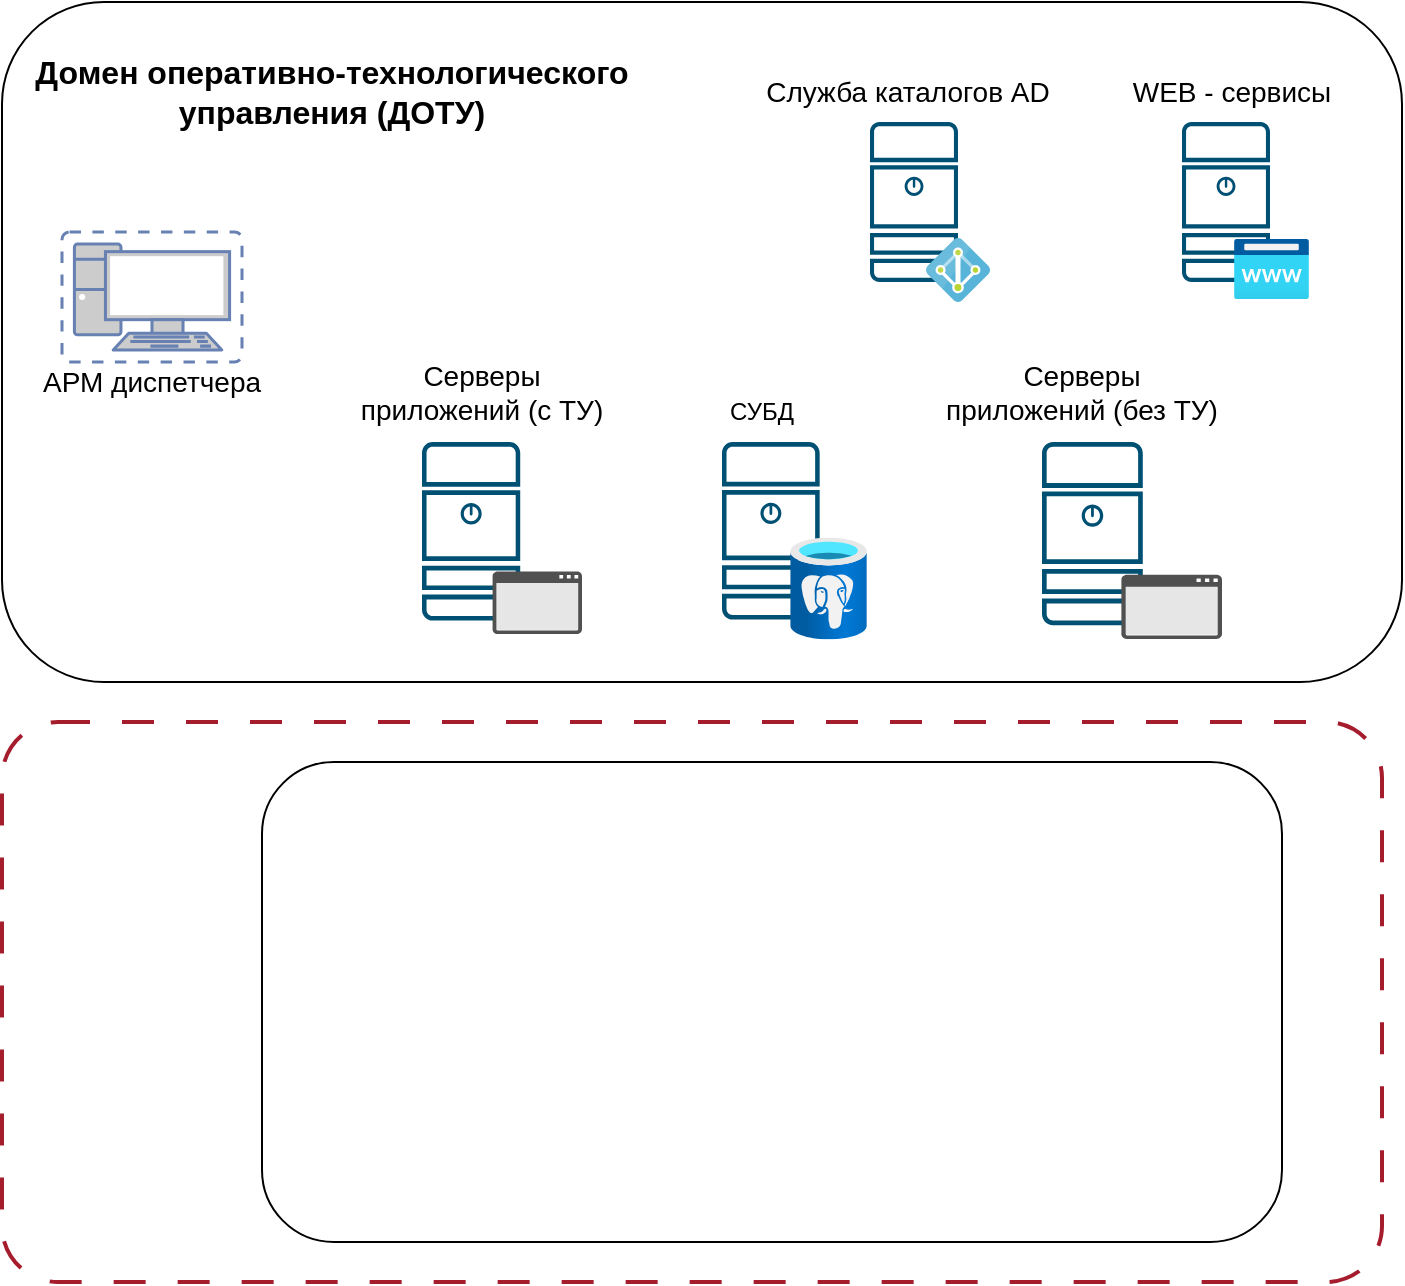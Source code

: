 <mxfile version="28.2.7">
  <diagram name="Страница — 1" id="tg3USUmfea0GnftBFbyw">
    <mxGraphModel dx="983" dy="520" grid="1" gridSize="10" guides="1" tooltips="1" connect="1" arrows="1" fold="1" page="1" pageScale="1" pageWidth="827" pageHeight="1169" math="0" shadow="0">
      <root>
        <mxCell id="0" />
        <mxCell id="1" parent="0" />
        <mxCell id="JiDbIx2vVGZ_7LprIlS1-1" value="" style="rounded=1;whiteSpace=wrap;html=1;movable=1;resizable=1;rotatable=1;deletable=1;editable=1;locked=0;connectable=1;labelPosition=center;verticalLabelPosition=middle;align=center;verticalAlign=middle;flipH=1;" parent="1" vertex="1">
          <mxGeometry x="40" y="40" width="700" height="340" as="geometry" />
        </mxCell>
        <mxCell id="JiDbIx2vVGZ_7LprIlS1-2" value="" style="group" parent="1" vertex="1" connectable="0">
          <mxGeometry x="400" y="260" width="80" height="101" as="geometry" />
        </mxCell>
        <mxCell id="JiDbIx2vVGZ_7LprIlS1-3" value="" style="rounded=1;whiteSpace=wrap;html=1;strokeColor=#FFFFFF;container=0;" parent="JiDbIx2vVGZ_7LprIlS1-2" vertex="1">
          <mxGeometry width="49.412" height="88.791" as="geometry" />
        </mxCell>
        <mxCell id="JiDbIx2vVGZ_7LprIlS1-4" value="" style="sketch=0;points=[[0.015,0.015,0],[0.985,0.015,0],[0.985,0.985,0],[0.015,0.985,0],[0.25,0,0],[0.5,0,0],[0.75,0,0],[1,0.25,0],[1,0.5,0],[1,0.75,0],[0.75,1,0],[0.5,1,0],[0.25,1,0],[0,0.75,0],[0,0.5,0],[0,0.25,0]];verticalLabelPosition=bottom;html=1;verticalAlign=top;aspect=fixed;align=center;pointerEvents=1;shape=mxgraph.cisco19.server;fillColor=#005073;strokeColor=none;fontSize=10;container=0;" parent="JiDbIx2vVGZ_7LprIlS1-2" vertex="1">
          <mxGeometry width="48.835" height="88.791" as="geometry" />
        </mxCell>
        <mxCell id="JiDbIx2vVGZ_7LprIlS1-5" value="" style="image;aspect=fixed;html=1;points=[];align=center;fontSize=12;image=img/lib/azure2/databases/Azure_Database_PostgreSQL_Server.svg;" parent="JiDbIx2vVGZ_7LprIlS1-2" vertex="1">
          <mxGeometry x="34.118" y="47.725" width="38.291" height="51.055" as="geometry" />
        </mxCell>
        <mxCell id="JiDbIx2vVGZ_7LprIlS1-6" value="" style="group" parent="1" vertex="1" connectable="0">
          <mxGeometry x="474" y="100" width="68" height="91" as="geometry" />
        </mxCell>
        <mxCell id="JiDbIx2vVGZ_7LprIlS1-7" value="" style="rounded=1;whiteSpace=wrap;html=1;strokeColor=#FFFFFF;container=0;" parent="JiDbIx2vVGZ_7LprIlS1-6" vertex="1">
          <mxGeometry width="42" height="80" as="geometry" />
        </mxCell>
        <mxCell id="JiDbIx2vVGZ_7LprIlS1-8" value="" style="sketch=0;points=[[0.015,0.015,0],[0.985,0.015,0],[0.985,0.985,0],[0.015,0.985,0],[0.25,0,0],[0.5,0,0],[0.75,0,0],[1,0.25,0],[1,0.5,0],[1,0.75,0],[0.75,1,0],[0.5,1,0],[0.25,1,0],[0,0.75,0],[0,0.5,0],[0,0.25,0]];verticalLabelPosition=bottom;html=1;verticalAlign=top;aspect=fixed;align=center;pointerEvents=1;shape=mxgraph.cisco19.server;fillColor=#005073;strokeColor=none;fontSize=10;container=0;" parent="JiDbIx2vVGZ_7LprIlS1-6" vertex="1">
          <mxGeometry width="44" height="80" as="geometry" />
        </mxCell>
        <mxCell id="JiDbIx2vVGZ_7LprIlS1-9" value="" style="image;sketch=0;aspect=fixed;html=1;points=[];align=center;fontSize=12;image=img/lib/mscae/Active_Directory.svg;" parent="JiDbIx2vVGZ_7LprIlS1-6" vertex="1">
          <mxGeometry x="28" y="58" width="32" height="32" as="geometry" />
        </mxCell>
        <mxCell id="qKras6gi_AzTFav5Ec5C-1" value="Домен оперативно-технологического управления (ДОТУ)" style="text;html=1;whiteSpace=wrap;strokeColor=none;fillColor=none;align=center;verticalAlign=middle;rounded=0;fontSize=16;fontStyle=1" vertex="1" parent="1">
          <mxGeometry x="40" y="55" width="330" height="60" as="geometry" />
        </mxCell>
        <mxCell id="qKras6gi_AzTFav5Ec5C-3" value="СУБД" style="text;html=1;whiteSpace=wrap;strokeColor=none;fillColor=none;align=center;verticalAlign=middle;rounded=0;" vertex="1" parent="1">
          <mxGeometry x="390" y="230" width="60" height="30" as="geometry" />
        </mxCell>
        <mxCell id="qKras6gi_AzTFav5Ec5C-4" value="" style="fontColor=#0066CC;verticalAlign=top;verticalLabelPosition=bottom;labelPosition=center;align=center;html=1;outlineConnect=0;fillColor=#CCCCCC;strokeColor=#6881B3;gradientColor=none;gradientDirection=north;strokeWidth=2;shape=mxgraph.networks.virtual_pc;" vertex="1" parent="1">
          <mxGeometry x="70" y="155" width="90" height="65" as="geometry" />
        </mxCell>
        <mxCell id="qKras6gi_AzTFav5Ec5C-5" value="АРМ диспетчера" style="text;html=1;whiteSpace=wrap;strokeColor=none;fillColor=none;align=center;verticalAlign=middle;rounded=0;fontSize=14;" vertex="1" parent="1">
          <mxGeometry x="45" y="220" width="140" height="20" as="geometry" />
        </mxCell>
        <mxCell id="qKras6gi_AzTFav5Ec5C-6" value="" style="group" vertex="1" connectable="0" parent="1">
          <mxGeometry x="250" y="260" width="80" height="96" as="geometry" />
        </mxCell>
        <mxCell id="qKras6gi_AzTFav5Ec5C-7" value="" style="rounded=1;whiteSpace=wrap;html=1;strokeColor=#FFFFFF;container=0;" vertex="1" parent="qKras6gi_AzTFav5Ec5C-6">
          <mxGeometry width="49.412" height="89.302" as="geometry" />
        </mxCell>
        <mxCell id="qKras6gi_AzTFav5Ec5C-8" value="" style="sketch=0;points=[[0.015,0.015,0],[0.985,0.015,0],[0.985,0.985,0],[0.015,0.985,0],[0.25,0,0],[0.5,0,0],[0.75,0,0],[1,0.25,0],[1,0.5,0],[1,0.75,0],[0.75,1,0],[0.5,1,0],[0.25,1,0],[0,0.75,0],[0,0.5,0],[0,0.25,0]];verticalLabelPosition=bottom;html=1;verticalAlign=top;aspect=fixed;align=center;pointerEvents=1;shape=mxgraph.cisco19.server;fillColor=#005073;strokeColor=none;fontSize=10;container=0;" vertex="1" parent="qKras6gi_AzTFav5Ec5C-6">
          <mxGeometry width="49.116" height="89.302" as="geometry" />
        </mxCell>
        <mxCell id="qKras6gi_AzTFav5Ec5C-9" value="" style="whiteSpace=wrap;html=1;strokeColor=none;fillColor=#E6E6E6;container=0;" vertex="1" parent="qKras6gi_AzTFav5Ec5C-6">
          <mxGeometry x="36.412" y="68.912" width="42.471" height="25.005" as="geometry" />
        </mxCell>
        <mxCell id="qKras6gi_AzTFav5Ec5C-10" value="" style="sketch=0;pointerEvents=1;shadow=0;dashed=0;html=1;strokeColor=none;fillColor=#505050;labelPosition=center;verticalLabelPosition=bottom;verticalAlign=top;outlineConnect=0;align=center;shape=mxgraph.office.concepts.application_generic;container=0;" vertex="1" parent="qKras6gi_AzTFav5Ec5C-6">
          <mxGeometry x="35.294" y="64.744" width="44.706" height="31.256" as="geometry" />
        </mxCell>
        <mxCell id="qKras6gi_AzTFav5Ec5C-11" value="Серверы приложений (с ТУ)" style="text;html=1;whiteSpace=wrap;strokeColor=none;fillColor=none;align=center;verticalAlign=middle;rounded=0;fontSize=14;" vertex="1" parent="1">
          <mxGeometry x="210" y="220" width="140" height="30" as="geometry" />
        </mxCell>
        <mxCell id="qKras6gi_AzTFav5Ec5C-12" value="Служба каталогов AD" style="text;html=1;whiteSpace=wrap;strokeColor=none;fillColor=none;align=center;verticalAlign=middle;rounded=0;fontSize=14;" vertex="1" parent="1">
          <mxGeometry x="413" y="70" width="160" height="30" as="geometry" />
        </mxCell>
        <mxCell id="qKras6gi_AzTFav5Ec5C-13" value="" style="group" vertex="1" connectable="0" parent="1">
          <mxGeometry x="560" y="260" width="90" height="98.5" as="geometry" />
        </mxCell>
        <mxCell id="qKras6gi_AzTFav5Ec5C-14" value="" style="rounded=1;whiteSpace=wrap;html=1;strokeColor=#FFFFFF;container=0;" vertex="1" parent="qKras6gi_AzTFav5Ec5C-13">
          <mxGeometry width="55.588" height="91.628" as="geometry" />
        </mxCell>
        <mxCell id="qKras6gi_AzTFav5Ec5C-15" value="" style="sketch=0;points=[[0.015,0.015,0],[0.985,0.015,0],[0.985,0.985,0],[0.015,0.985,0],[0.25,0,0],[0.5,0,0],[0.75,0,0],[1,0.25,0],[1,0.5,0],[1,0.75,0],[0.75,1,0],[0.5,1,0],[0.25,1,0],[0,0.75,0],[0,0.5,0],[0,0.25,0]];verticalLabelPosition=bottom;html=1;verticalAlign=top;aspect=fixed;align=center;pointerEvents=1;shape=mxgraph.cisco19.server;fillColor=#005073;strokeColor=none;fontSize=10;container=0;" vertex="1" parent="qKras6gi_AzTFav5Ec5C-13">
          <mxGeometry width="50.395" height="91.628" as="geometry" />
        </mxCell>
        <mxCell id="qKras6gi_AzTFav5Ec5C-16" value="" style="whiteSpace=wrap;html=1;strokeColor=none;fillColor=#E6E6E6;container=0;" vertex="1" parent="qKras6gi_AzTFav5Ec5C-13">
          <mxGeometry x="40.963" y="70.706" width="47.779" height="25.656" as="geometry" />
        </mxCell>
        <mxCell id="qKras6gi_AzTFav5Ec5C-17" value="" style="sketch=0;pointerEvents=1;shadow=0;dashed=0;html=1;strokeColor=none;fillColor=#505050;labelPosition=center;verticalLabelPosition=bottom;verticalAlign=top;outlineConnect=0;align=center;shape=mxgraph.office.concepts.application_generic;container=0;" vertex="1" parent="qKras6gi_AzTFav5Ec5C-13">
          <mxGeometry x="39.706" y="66.43" width="50.294" height="32.07" as="geometry" />
        </mxCell>
        <mxCell id="qKras6gi_AzTFav5Ec5C-18" value="Серверы приложений (без ТУ)" style="text;html=1;whiteSpace=wrap;strokeColor=none;fillColor=none;align=center;verticalAlign=middle;rounded=0;fontSize=14;" vertex="1" parent="1">
          <mxGeometry x="510" y="220" width="140" height="30" as="geometry" />
        </mxCell>
        <mxCell id="qKras6gi_AzTFav5Ec5C-19" value="" style="group" vertex="1" connectable="0" parent="1">
          <mxGeometry x="630" y="100" width="68" height="91" as="geometry" />
        </mxCell>
        <mxCell id="qKras6gi_AzTFav5Ec5C-20" value="" style="rounded=1;whiteSpace=wrap;html=1;strokeColor=#FFFFFF;container=0;" vertex="1" parent="qKras6gi_AzTFav5Ec5C-19">
          <mxGeometry width="42" height="80" as="geometry" />
        </mxCell>
        <mxCell id="qKras6gi_AzTFav5Ec5C-21" value="" style="sketch=0;points=[[0.015,0.015,0],[0.985,0.015,0],[0.985,0.985,0],[0.015,0.985,0],[0.25,0,0],[0.5,0,0],[0.75,0,0],[1,0.25,0],[1,0.5,0],[1,0.75,0],[0.75,1,0],[0.5,1,0],[0.25,1,0],[0,0.75,0],[0,0.5,0],[0,0.25,0]];verticalLabelPosition=bottom;html=1;verticalAlign=top;aspect=fixed;align=center;pointerEvents=1;shape=mxgraph.cisco19.server;fillColor=#005073;strokeColor=none;fontSize=10;container=0;" vertex="1" parent="qKras6gi_AzTFav5Ec5C-19">
          <mxGeometry width="44" height="80" as="geometry" />
        </mxCell>
        <mxCell id="qKras6gi_AzTFav5Ec5C-22" value="" style="image;aspect=fixed;html=1;points=[];align=center;fontSize=12;image=img/lib/azure2/app_services/App_Service_Domains.svg;" vertex="1" parent="qKras6gi_AzTFav5Ec5C-19">
          <mxGeometry x="26" y="58.5" width="37.5" height="30" as="geometry" />
        </mxCell>
        <mxCell id="qKras6gi_AzTFav5Ec5C-23" value="WEB - сервисы" style="text;html=1;whiteSpace=wrap;strokeColor=none;fillColor=none;align=center;verticalAlign=middle;rounded=0;fontSize=14;" vertex="1" parent="1">
          <mxGeometry x="600" y="70" width="110" height="30" as="geometry" />
        </mxCell>
        <mxCell id="qKras6gi_AzTFav5Ec5C-37" value="" style="points=[[0.25,0,0],[0.5,0,0],[0.75,0,0],[1,0.25,0],[1,0.5,0],[1,0.75,0],[0.75,1,0],[0.5,1,0],[0.25,1,0],[0,0.75,0],[0,0.5,0],[0,0.25,0]];rounded=1;arcSize=10;dashed=1;fillColor=none;gradientColor=none;dashPattern=8 8;strokeWidth=2;whiteSpace=wrap;html=1;strokeColor=light-dark(#a51d2d, #ededed);" vertex="1" parent="1">
          <mxGeometry x="40" y="400" width="690" height="280" as="geometry" />
        </mxCell>
        <mxCell id="qKras6gi_AzTFav5Ec5C-38" value="" style="rounded=1;whiteSpace=wrap;html=1;" vertex="1" parent="1">
          <mxGeometry x="170" y="420" width="510" height="240" as="geometry" />
        </mxCell>
      </root>
    </mxGraphModel>
  </diagram>
</mxfile>
